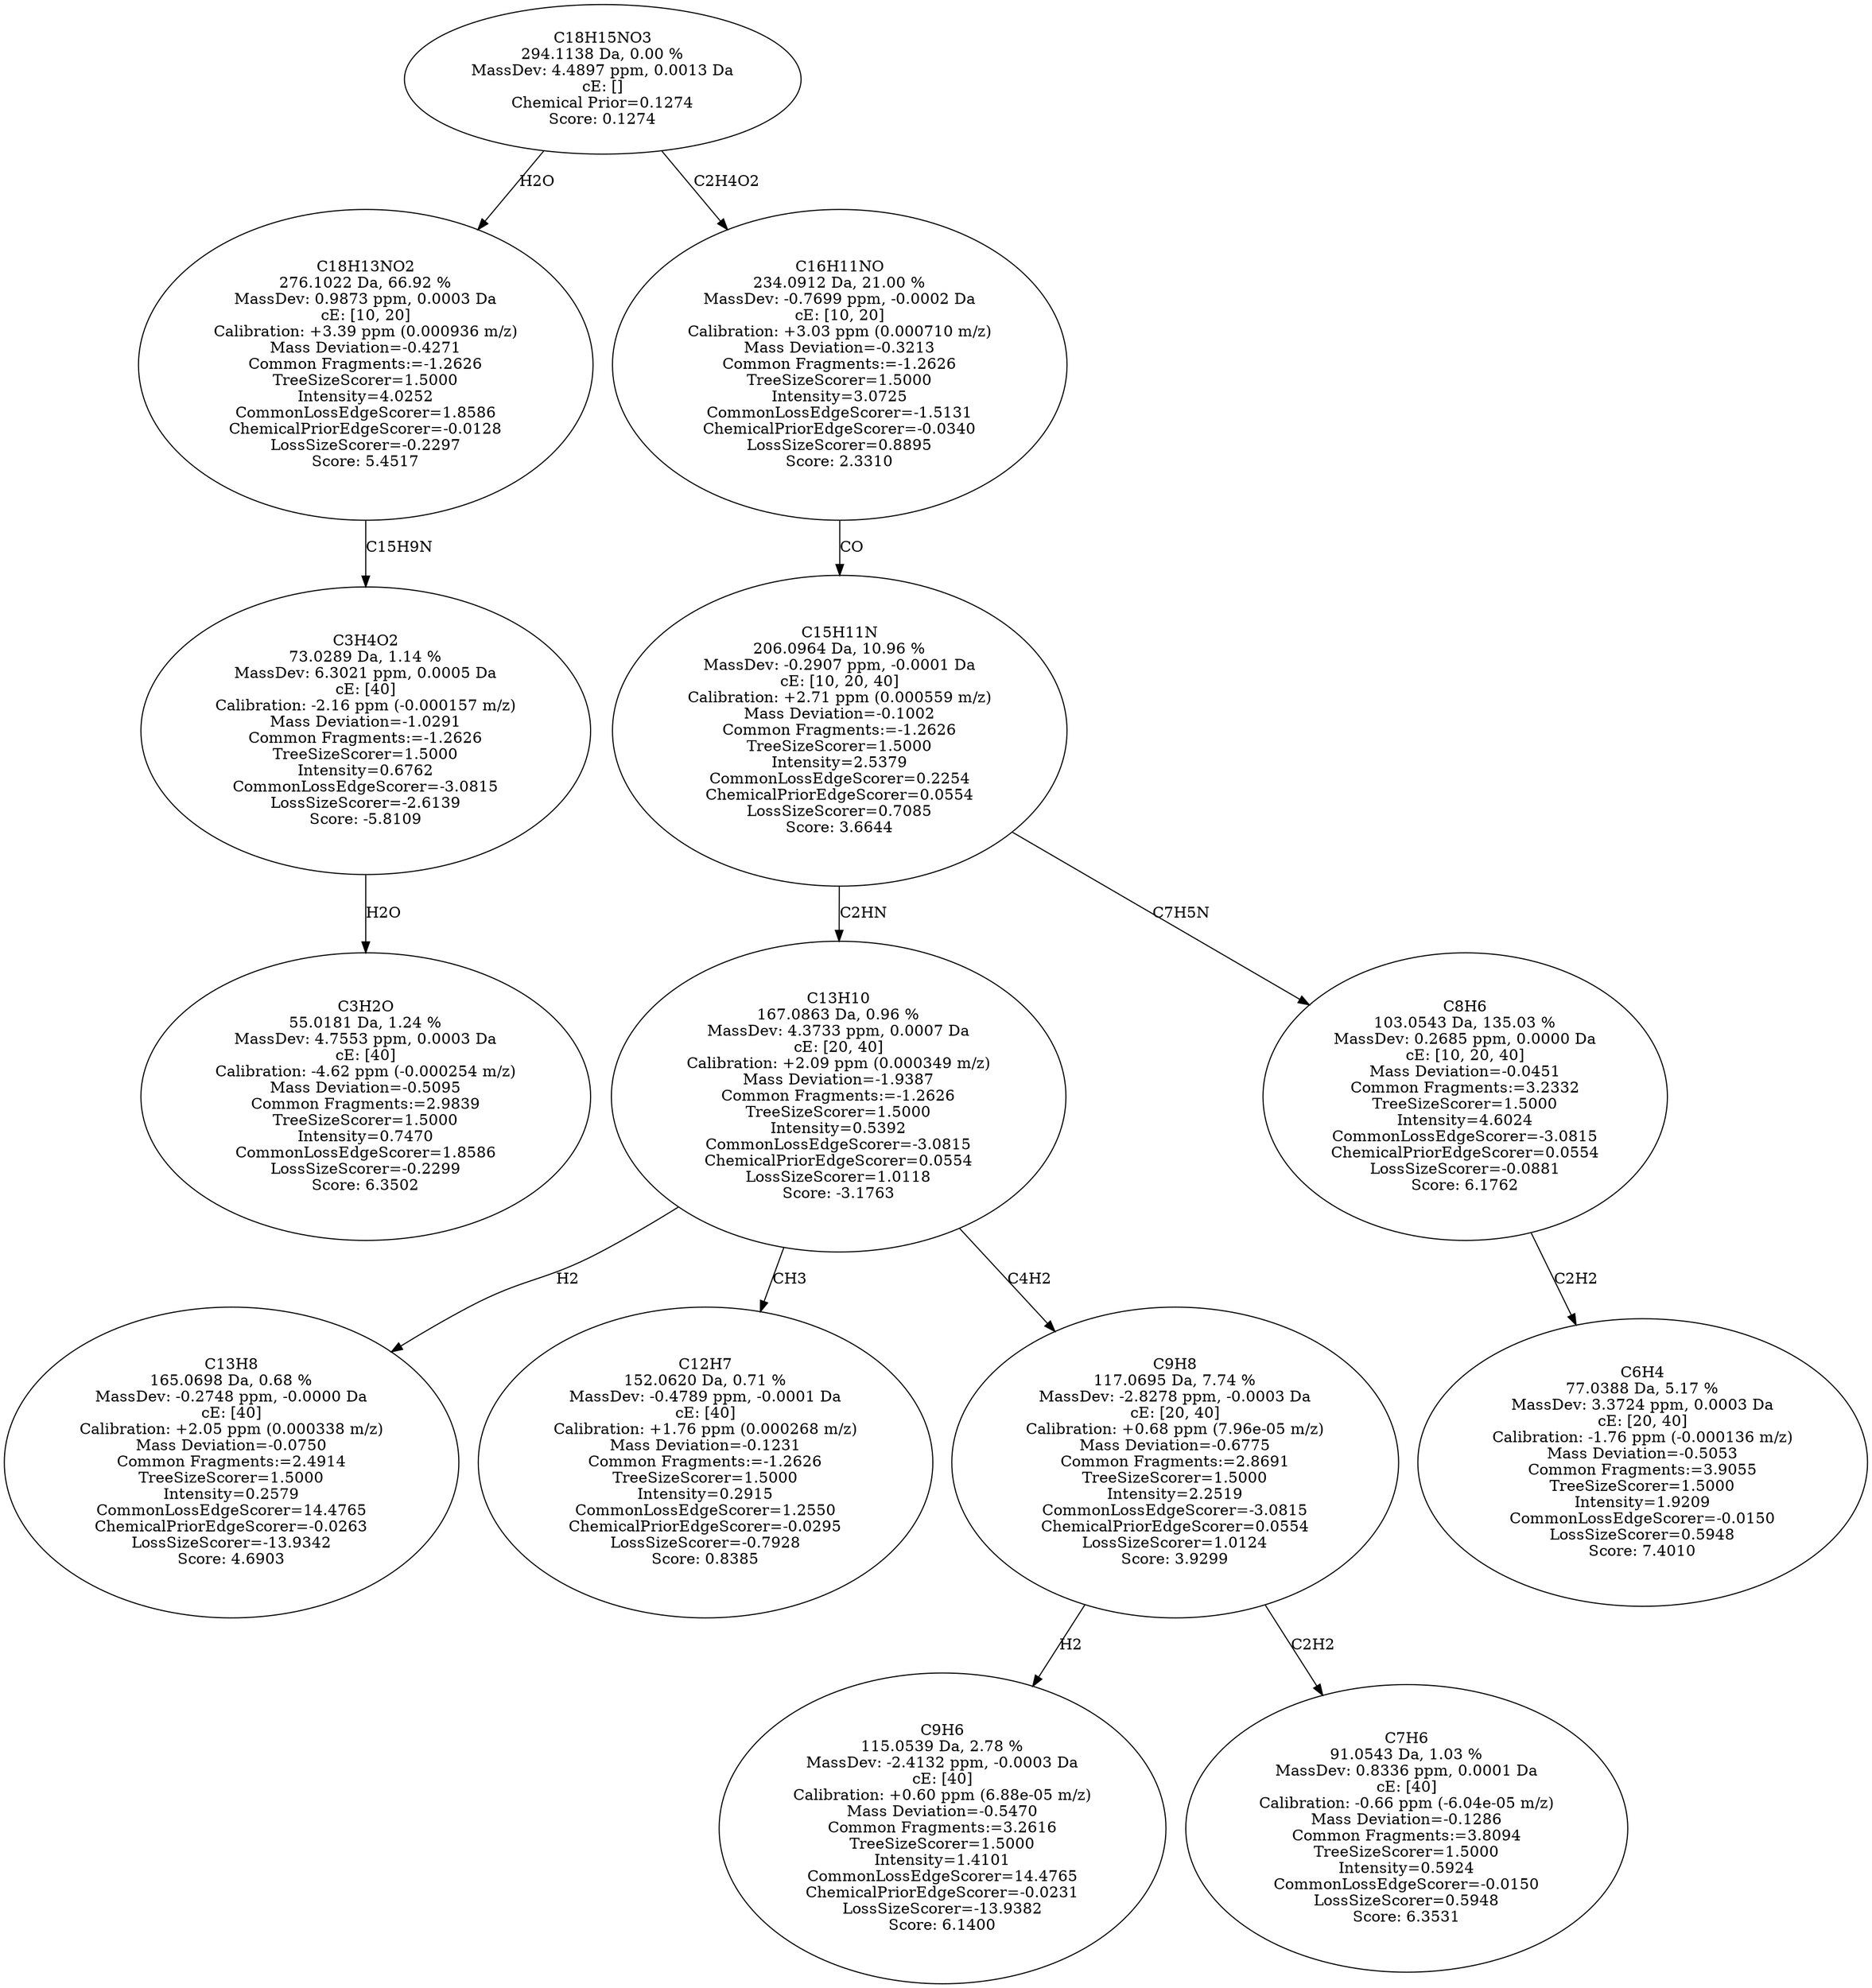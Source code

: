 strict digraph {
v1 [label="C3H2O\n55.0181 Da, 1.24 %\nMassDev: 4.7553 ppm, 0.0003 Da\ncE: [40]\nCalibration: -4.62 ppm (-0.000254 m/z)\nMass Deviation=-0.5095\nCommon Fragments:=2.9839\nTreeSizeScorer=1.5000\nIntensity=0.7470\nCommonLossEdgeScorer=1.8586\nLossSizeScorer=-0.2299\nScore: 6.3502"];
v2 [label="C3H4O2\n73.0289 Da, 1.14 %\nMassDev: 6.3021 ppm, 0.0005 Da\ncE: [40]\nCalibration: -2.16 ppm (-0.000157 m/z)\nMass Deviation=-1.0291\nCommon Fragments:=-1.2626\nTreeSizeScorer=1.5000\nIntensity=0.6762\nCommonLossEdgeScorer=-3.0815\nLossSizeScorer=-2.6139\nScore: -5.8109"];
v3 [label="C18H13NO2\n276.1022 Da, 66.92 %\nMassDev: 0.9873 ppm, 0.0003 Da\ncE: [10, 20]\nCalibration: +3.39 ppm (0.000936 m/z)\nMass Deviation=-0.4271\nCommon Fragments:=-1.2626\nTreeSizeScorer=1.5000\nIntensity=4.0252\nCommonLossEdgeScorer=1.8586\nChemicalPriorEdgeScorer=-0.0128\nLossSizeScorer=-0.2297\nScore: 5.4517"];
v4 [label="C13H8\n165.0698 Da, 0.68 %\nMassDev: -0.2748 ppm, -0.0000 Da\ncE: [40]\nCalibration: +2.05 ppm (0.000338 m/z)\nMass Deviation=-0.0750\nCommon Fragments:=2.4914\nTreeSizeScorer=1.5000\nIntensity=0.2579\nCommonLossEdgeScorer=14.4765\nChemicalPriorEdgeScorer=-0.0263\nLossSizeScorer=-13.9342\nScore: 4.6903"];
v5 [label="C12H7\n152.0620 Da, 0.71 %\nMassDev: -0.4789 ppm, -0.0001 Da\ncE: [40]\nCalibration: +1.76 ppm (0.000268 m/z)\nMass Deviation=-0.1231\nCommon Fragments:=-1.2626\nTreeSizeScorer=1.5000\nIntensity=0.2915\nCommonLossEdgeScorer=1.2550\nChemicalPriorEdgeScorer=-0.0295\nLossSizeScorer=-0.7928\nScore: 0.8385"];
v6 [label="C9H6\n115.0539 Da, 2.78 %\nMassDev: -2.4132 ppm, -0.0003 Da\ncE: [40]\nCalibration: +0.60 ppm (6.88e-05 m/z)\nMass Deviation=-0.5470\nCommon Fragments:=3.2616\nTreeSizeScorer=1.5000\nIntensity=1.4101\nCommonLossEdgeScorer=14.4765\nChemicalPriorEdgeScorer=-0.0231\nLossSizeScorer=-13.9382\nScore: 6.1400"];
v7 [label="C7H6\n91.0543 Da, 1.03 %\nMassDev: 0.8336 ppm, 0.0001 Da\ncE: [40]\nCalibration: -0.66 ppm (-6.04e-05 m/z)\nMass Deviation=-0.1286\nCommon Fragments:=3.8094\nTreeSizeScorer=1.5000\nIntensity=0.5924\nCommonLossEdgeScorer=-0.0150\nLossSizeScorer=0.5948\nScore: 6.3531"];
v8 [label="C9H8\n117.0695 Da, 7.74 %\nMassDev: -2.8278 ppm, -0.0003 Da\ncE: [20, 40]\nCalibration: +0.68 ppm (7.96e-05 m/z)\nMass Deviation=-0.6775\nCommon Fragments:=2.8691\nTreeSizeScorer=1.5000\nIntensity=2.2519\nCommonLossEdgeScorer=-3.0815\nChemicalPriorEdgeScorer=0.0554\nLossSizeScorer=1.0124\nScore: 3.9299"];
v9 [label="C13H10\n167.0863 Da, 0.96 %\nMassDev: 4.3733 ppm, 0.0007 Da\ncE: [20, 40]\nCalibration: +2.09 ppm (0.000349 m/z)\nMass Deviation=-1.9387\nCommon Fragments:=-1.2626\nTreeSizeScorer=1.5000\nIntensity=0.5392\nCommonLossEdgeScorer=-3.0815\nChemicalPriorEdgeScorer=0.0554\nLossSizeScorer=1.0118\nScore: -3.1763"];
v10 [label="C6H4\n77.0388 Da, 5.17 %\nMassDev: 3.3724 ppm, 0.0003 Da\ncE: [20, 40]\nCalibration: -1.76 ppm (-0.000136 m/z)\nMass Deviation=-0.5053\nCommon Fragments:=3.9055\nTreeSizeScorer=1.5000\nIntensity=1.9209\nCommonLossEdgeScorer=-0.0150\nLossSizeScorer=0.5948\nScore: 7.4010"];
v11 [label="C8H6\n103.0543 Da, 135.03 %\nMassDev: 0.2685 ppm, 0.0000 Da\ncE: [10, 20, 40]\nMass Deviation=-0.0451\nCommon Fragments:=3.2332\nTreeSizeScorer=1.5000\nIntensity=4.6024\nCommonLossEdgeScorer=-3.0815\nChemicalPriorEdgeScorer=0.0554\nLossSizeScorer=-0.0881\nScore: 6.1762"];
v12 [label="C15H11N\n206.0964 Da, 10.96 %\nMassDev: -0.2907 ppm, -0.0001 Da\ncE: [10, 20, 40]\nCalibration: +2.71 ppm (0.000559 m/z)\nMass Deviation=-0.1002\nCommon Fragments:=-1.2626\nTreeSizeScorer=1.5000\nIntensity=2.5379\nCommonLossEdgeScorer=0.2254\nChemicalPriorEdgeScorer=0.0554\nLossSizeScorer=0.7085\nScore: 3.6644"];
v13 [label="C16H11NO\n234.0912 Da, 21.00 %\nMassDev: -0.7699 ppm, -0.0002 Da\ncE: [10, 20]\nCalibration: +3.03 ppm (0.000710 m/z)\nMass Deviation=-0.3213\nCommon Fragments:=-1.2626\nTreeSizeScorer=1.5000\nIntensity=3.0725\nCommonLossEdgeScorer=-1.5131\nChemicalPriorEdgeScorer=-0.0340\nLossSizeScorer=0.8895\nScore: 2.3310"];
v14 [label="C18H15NO3\n294.1138 Da, 0.00 %\nMassDev: 4.4897 ppm, 0.0013 Da\ncE: []\nChemical Prior=0.1274\nScore: 0.1274"];
v2 -> v1 [label="H2O"];
v3 -> v2 [label="C15H9N"];
v14 -> v3 [label="H2O"];
v9 -> v4 [label="H2"];
v9 -> v5 [label="CH3"];
v8 -> v6 [label="H2"];
v8 -> v7 [label="C2H2"];
v9 -> v8 [label="C4H2"];
v12 -> v9 [label="C2HN"];
v11 -> v10 [label="C2H2"];
v12 -> v11 [label="C7H5N"];
v13 -> v12 [label="CO"];
v14 -> v13 [label="C2H4O2"];
}